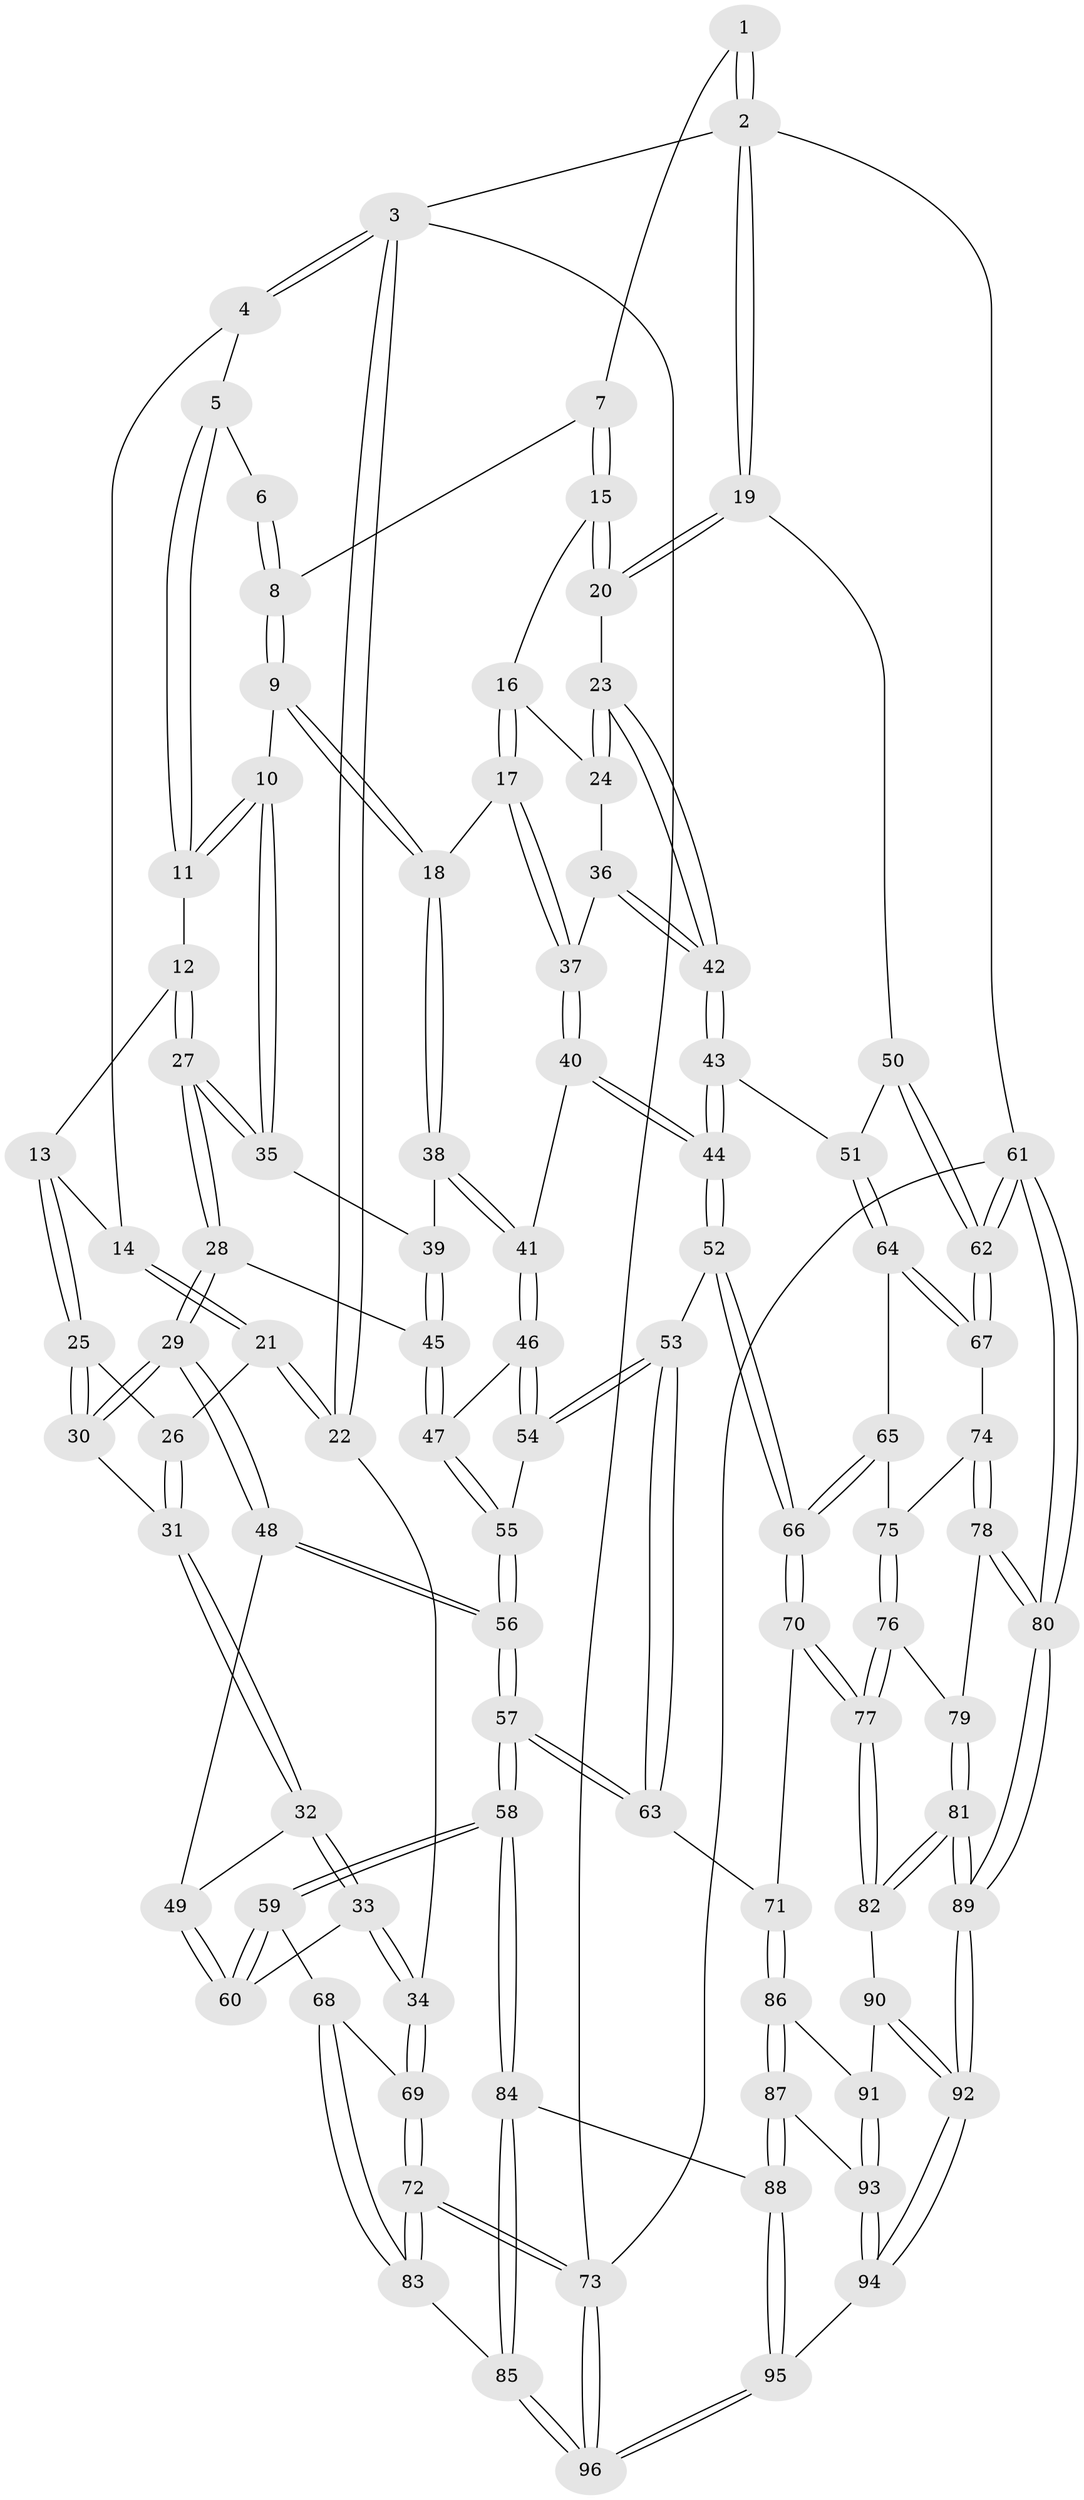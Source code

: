 // Generated by graph-tools (version 1.1) at 2025/38/03/09/25 02:38:31]
// undirected, 96 vertices, 237 edges
graph export_dot {
graph [start="1"]
  node [color=gray90,style=filled];
  1 [pos="+0.8457873171384829+0"];
  2 [pos="+1+0"];
  3 [pos="+0+0"];
  4 [pos="+0.10272541937077978+0"];
  5 [pos="+0.34418727264792215+0"];
  6 [pos="+0.7143109527446794+0"];
  7 [pos="+0.8337315298689847+0.11112295455984113"];
  8 [pos="+0.6235670813810119+0.08527223589531192"];
  9 [pos="+0.5362283567273657+0.17276532279157694"];
  10 [pos="+0.49433373806154235+0.16643484402228856"];
  11 [pos="+0.4538393030269301+0.1414588387737917"];
  12 [pos="+0.3458728038961269+0.18638250305587725"];
  13 [pos="+0.2214505287358995+0.17202264493307778"];
  14 [pos="+0.20634933940312616+0.16095411775209217"];
  15 [pos="+0.8413010863355563+0.129857650763846"];
  16 [pos="+0.7399321416673732+0.20598641206315563"];
  17 [pos="+0.6209495799551636+0.24143078451685115"];
  18 [pos="+0.546635775322167+0.1834132502934777"];
  19 [pos="+1+0.2905440516692148"];
  20 [pos="+1+0.26617662900173655"];
  21 [pos="+0.07472220571880815+0.21594077082850052"];
  22 [pos="+0+0.11219103309520667"];
  23 [pos="+0.9978084090011653+0.2722318684589252"];
  24 [pos="+0.7790648859942234+0.28978011510592927"];
  25 [pos="+0.20602886917845206+0.3175294546745243"];
  26 [pos="+0.08984510960422655+0.24771257576098676"];
  27 [pos="+0.2885702554589488+0.40563347789003656"];
  28 [pos="+0.27473263215550797+0.4215186502796909"];
  29 [pos="+0.2657396309862535+0.4257518500597802"];
  30 [pos="+0.2181459567154878+0.3680596051419629"];
  31 [pos="+0.09718544537362435+0.34371435120209065"];
  32 [pos="+0+0.47783391530054864"];
  33 [pos="+0+0.47995804764082295"];
  34 [pos="+0+0.4877631659037164"];
  35 [pos="+0.43594405651311097+0.3392801653095826"];
  36 [pos="+0.7409536798928004+0.32244593167681396"];
  37 [pos="+0.6369197282680575+0.28093453519219136"];
  38 [pos="+0.5261352895333368+0.38634542842593095"];
  39 [pos="+0.46565537222287723+0.37652330784023846"];
  40 [pos="+0.6236085974589001+0.4354166390578635"];
  41 [pos="+0.5910400527981292+0.4378894411162209"];
  42 [pos="+0.7914084532970647+0.43744415599258946"];
  43 [pos="+0.7529241376048521+0.5124980953019841"];
  44 [pos="+0.7252844852346053+0.5214298035989401"];
  45 [pos="+0.45143304019705555+0.48467216893388715"];
  46 [pos="+0.5202897660020211+0.4824693129913356"];
  47 [pos="+0.4626497149062704+0.4965709023900319"];
  48 [pos="+0.2584172272201454+0.44099467032026146"];
  49 [pos="+0.22514026157813644+0.47688208075951743"];
  50 [pos="+1+0.33282918071545503"];
  51 [pos="+0.8663618623567548+0.5670015258582386"];
  52 [pos="+0.6885544197144761+0.5897485751683476"];
  53 [pos="+0.6063702480792071+0.59958470749998"];
  54 [pos="+0.5652225681603485+0.5808346774729507"];
  55 [pos="+0.44825150255794366+0.5827652328909432"];
  56 [pos="+0.416000750379353+0.6351994614450158"];
  57 [pos="+0.39924896152629424+0.7461737231509497"];
  58 [pos="+0.347566174648507+0.7807089854939531"];
  59 [pos="+0.21129085685295015+0.7133432853334599"];
  60 [pos="+0.20979594092424145+0.6137190176977965"];
  61 [pos="+1+1"];
  62 [pos="+1+0.7408225260868646"];
  63 [pos="+0.44012162517189823+0.7475833395309807"];
  64 [pos="+0.9012886087720209+0.6364694955884926"];
  65 [pos="+0.793653049579076+0.7281884876441609"];
  66 [pos="+0.6964557615004199+0.7027143821471432"];
  67 [pos="+0.9687942391692641+0.6863839359265694"];
  68 [pos="+0.18396561895708421+0.7195134439378349"];
  69 [pos="+0+0.4980818774789152"];
  70 [pos="+0.6436687983914957+0.7862698528831762"];
  71 [pos="+0.5015386128098993+0.7661951511061157"];
  72 [pos="+0+0.8871868843501032"];
  73 [pos="+0+1"];
  74 [pos="+0.883719634745903+0.7758704746490056"];
  75 [pos="+0.8158488364369584+0.7598903182239799"];
  76 [pos="+0.8048278817197471+0.8102880500434396"];
  77 [pos="+0.6567504545176895+0.8201891504725979"];
  78 [pos="+0.895812782336648+0.8467125467634821"];
  79 [pos="+0.8070835314826758+0.8174491577697287"];
  80 [pos="+1+1"];
  81 [pos="+0.7826778840725394+0.9218006500728546"];
  82 [pos="+0.6601095597155653+0.8366986287717812"];
  83 [pos="+0.07479965642650649+0.8081695456546936"];
  84 [pos="+0.34672372878770635+0.8063911152996759"];
  85 [pos="+0.1806040328914992+1"];
  86 [pos="+0.5431092983116212+0.9017341274798482"];
  87 [pos="+0.4955271573972546+0.9366952108523787"];
  88 [pos="+0.424051952450247+0.9526986357838154"];
  89 [pos="+1+1"];
  90 [pos="+0.629744214834966+0.8996872949272612"];
  91 [pos="+0.616882599205978+0.908679268458134"];
  92 [pos="+0.8338570431922073+1"];
  93 [pos="+0.5830513827069497+0.961311470870093"];
  94 [pos="+0.5612825536692292+1"];
  95 [pos="+0.4543784291485268+1"];
  96 [pos="+0.07039285913742713+1"];
  1 -- 2;
  1 -- 2;
  1 -- 7;
  2 -- 3;
  2 -- 19;
  2 -- 19;
  2 -- 61;
  3 -- 4;
  3 -- 4;
  3 -- 22;
  3 -- 22;
  3 -- 73;
  4 -- 5;
  4 -- 14;
  5 -- 6;
  5 -- 11;
  5 -- 11;
  6 -- 8;
  6 -- 8;
  7 -- 8;
  7 -- 15;
  7 -- 15;
  8 -- 9;
  8 -- 9;
  9 -- 10;
  9 -- 18;
  9 -- 18;
  10 -- 11;
  10 -- 11;
  10 -- 35;
  10 -- 35;
  11 -- 12;
  12 -- 13;
  12 -- 27;
  12 -- 27;
  13 -- 14;
  13 -- 25;
  13 -- 25;
  14 -- 21;
  14 -- 21;
  15 -- 16;
  15 -- 20;
  15 -- 20;
  16 -- 17;
  16 -- 17;
  16 -- 24;
  17 -- 18;
  17 -- 37;
  17 -- 37;
  18 -- 38;
  18 -- 38;
  19 -- 20;
  19 -- 20;
  19 -- 50;
  20 -- 23;
  21 -- 22;
  21 -- 22;
  21 -- 26;
  22 -- 34;
  23 -- 24;
  23 -- 24;
  23 -- 42;
  23 -- 42;
  24 -- 36;
  25 -- 26;
  25 -- 30;
  25 -- 30;
  26 -- 31;
  26 -- 31;
  27 -- 28;
  27 -- 28;
  27 -- 35;
  27 -- 35;
  28 -- 29;
  28 -- 29;
  28 -- 45;
  29 -- 30;
  29 -- 30;
  29 -- 48;
  29 -- 48;
  30 -- 31;
  31 -- 32;
  31 -- 32;
  32 -- 33;
  32 -- 33;
  32 -- 49;
  33 -- 34;
  33 -- 34;
  33 -- 60;
  34 -- 69;
  34 -- 69;
  35 -- 39;
  36 -- 37;
  36 -- 42;
  36 -- 42;
  37 -- 40;
  37 -- 40;
  38 -- 39;
  38 -- 41;
  38 -- 41;
  39 -- 45;
  39 -- 45;
  40 -- 41;
  40 -- 44;
  40 -- 44;
  41 -- 46;
  41 -- 46;
  42 -- 43;
  42 -- 43;
  43 -- 44;
  43 -- 44;
  43 -- 51;
  44 -- 52;
  44 -- 52;
  45 -- 47;
  45 -- 47;
  46 -- 47;
  46 -- 54;
  46 -- 54;
  47 -- 55;
  47 -- 55;
  48 -- 49;
  48 -- 56;
  48 -- 56;
  49 -- 60;
  49 -- 60;
  50 -- 51;
  50 -- 62;
  50 -- 62;
  51 -- 64;
  51 -- 64;
  52 -- 53;
  52 -- 66;
  52 -- 66;
  53 -- 54;
  53 -- 54;
  53 -- 63;
  53 -- 63;
  54 -- 55;
  55 -- 56;
  55 -- 56;
  56 -- 57;
  56 -- 57;
  57 -- 58;
  57 -- 58;
  57 -- 63;
  57 -- 63;
  58 -- 59;
  58 -- 59;
  58 -- 84;
  58 -- 84;
  59 -- 60;
  59 -- 60;
  59 -- 68;
  61 -- 62;
  61 -- 62;
  61 -- 80;
  61 -- 80;
  61 -- 73;
  62 -- 67;
  62 -- 67;
  63 -- 71;
  64 -- 65;
  64 -- 67;
  64 -- 67;
  65 -- 66;
  65 -- 66;
  65 -- 75;
  66 -- 70;
  66 -- 70;
  67 -- 74;
  68 -- 69;
  68 -- 83;
  68 -- 83;
  69 -- 72;
  69 -- 72;
  70 -- 71;
  70 -- 77;
  70 -- 77;
  71 -- 86;
  71 -- 86;
  72 -- 73;
  72 -- 73;
  72 -- 83;
  72 -- 83;
  73 -- 96;
  73 -- 96;
  74 -- 75;
  74 -- 78;
  74 -- 78;
  75 -- 76;
  75 -- 76;
  76 -- 77;
  76 -- 77;
  76 -- 79;
  77 -- 82;
  77 -- 82;
  78 -- 79;
  78 -- 80;
  78 -- 80;
  79 -- 81;
  79 -- 81;
  80 -- 89;
  80 -- 89;
  81 -- 82;
  81 -- 82;
  81 -- 89;
  81 -- 89;
  82 -- 90;
  83 -- 85;
  84 -- 85;
  84 -- 85;
  84 -- 88;
  85 -- 96;
  85 -- 96;
  86 -- 87;
  86 -- 87;
  86 -- 91;
  87 -- 88;
  87 -- 88;
  87 -- 93;
  88 -- 95;
  88 -- 95;
  89 -- 92;
  89 -- 92;
  90 -- 91;
  90 -- 92;
  90 -- 92;
  91 -- 93;
  91 -- 93;
  92 -- 94;
  92 -- 94;
  93 -- 94;
  93 -- 94;
  94 -- 95;
  95 -- 96;
  95 -- 96;
}

